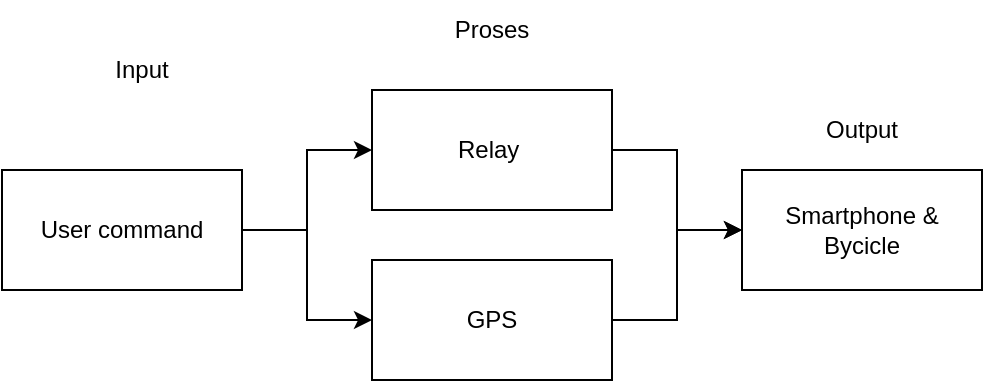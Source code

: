 <mxfile version="24.4.0" type="github">
  <diagram name="Halaman-1" id="xsZlFlR__z4LUEdVzp3k">
    <mxGraphModel dx="733" dy="418" grid="1" gridSize="10" guides="1" tooltips="1" connect="1" arrows="1" fold="1" page="1" pageScale="1" pageWidth="827" pageHeight="1169" math="0" shadow="0">
      <root>
        <mxCell id="0" />
        <mxCell id="1" parent="0" />
        <mxCell id="9JSOq3yYz_er7Mso-Gnf-18" style="edgeStyle=orthogonalEdgeStyle;rounded=0;orthogonalLoop=1;jettySize=auto;html=1;exitX=1;exitY=0.5;exitDx=0;exitDy=0;entryX=0;entryY=0.5;entryDx=0;entryDy=0;" edge="1" parent="1" source="9JSOq3yYz_er7Mso-Gnf-2" target="9JSOq3yYz_er7Mso-Gnf-8">
          <mxGeometry relative="1" as="geometry" />
        </mxCell>
        <mxCell id="9JSOq3yYz_er7Mso-Gnf-19" style="edgeStyle=orthogonalEdgeStyle;rounded=0;orthogonalLoop=1;jettySize=auto;html=1;exitX=1;exitY=0.5;exitDx=0;exitDy=0;entryX=0;entryY=0.5;entryDx=0;entryDy=0;" edge="1" parent="1" source="9JSOq3yYz_er7Mso-Gnf-2" target="9JSOq3yYz_er7Mso-Gnf-9">
          <mxGeometry relative="1" as="geometry" />
        </mxCell>
        <mxCell id="9JSOq3yYz_er7Mso-Gnf-2" value="User command" style="rounded=0;whiteSpace=wrap;html=1;" vertex="1" parent="1">
          <mxGeometry x="210" y="245" width="120" height="60" as="geometry" />
        </mxCell>
        <mxCell id="9JSOq3yYz_er7Mso-Gnf-3" value="Input" style="text;html=1;align=center;verticalAlign=middle;whiteSpace=wrap;rounded=0;" vertex="1" parent="1">
          <mxGeometry x="250" y="180" width="60" height="30" as="geometry" />
        </mxCell>
        <mxCell id="9JSOq3yYz_er7Mso-Gnf-5" value="Proses" style="text;html=1;align=center;verticalAlign=middle;whiteSpace=wrap;rounded=0;" vertex="1" parent="1">
          <mxGeometry x="425" y="160" width="60" height="30" as="geometry" />
        </mxCell>
        <mxCell id="9JSOq3yYz_er7Mso-Gnf-6" value="Smartphone &amp;amp; Bycicle" style="rounded=0;whiteSpace=wrap;html=1;" vertex="1" parent="1">
          <mxGeometry x="580" y="245" width="120" height="60" as="geometry" />
        </mxCell>
        <mxCell id="9JSOq3yYz_er7Mso-Gnf-7" value="Output" style="text;html=1;align=center;verticalAlign=middle;whiteSpace=wrap;rounded=0;" vertex="1" parent="1">
          <mxGeometry x="610" y="210" width="60" height="30" as="geometry" />
        </mxCell>
        <mxCell id="9JSOq3yYz_er7Mso-Gnf-20" style="edgeStyle=orthogonalEdgeStyle;rounded=0;orthogonalLoop=1;jettySize=auto;html=1;exitX=1;exitY=0.5;exitDx=0;exitDy=0;entryX=0;entryY=0.5;entryDx=0;entryDy=0;" edge="1" parent="1" source="9JSOq3yYz_er7Mso-Gnf-8" target="9JSOq3yYz_er7Mso-Gnf-6">
          <mxGeometry relative="1" as="geometry" />
        </mxCell>
        <mxCell id="9JSOq3yYz_er7Mso-Gnf-8" value="Relay&amp;nbsp;" style="rounded=0;whiteSpace=wrap;html=1;" vertex="1" parent="1">
          <mxGeometry x="395" y="205" width="120" height="60" as="geometry" />
        </mxCell>
        <mxCell id="9JSOq3yYz_er7Mso-Gnf-21" style="edgeStyle=orthogonalEdgeStyle;rounded=0;orthogonalLoop=1;jettySize=auto;html=1;exitX=1;exitY=0.5;exitDx=0;exitDy=0;entryX=0;entryY=0.5;entryDx=0;entryDy=0;" edge="1" parent="1" source="9JSOq3yYz_er7Mso-Gnf-9" target="9JSOq3yYz_er7Mso-Gnf-6">
          <mxGeometry relative="1" as="geometry" />
        </mxCell>
        <mxCell id="9JSOq3yYz_er7Mso-Gnf-9" value="GPS" style="rounded=0;whiteSpace=wrap;html=1;" vertex="1" parent="1">
          <mxGeometry x="395" y="290" width="120" height="60" as="geometry" />
        </mxCell>
      </root>
    </mxGraphModel>
  </diagram>
</mxfile>
